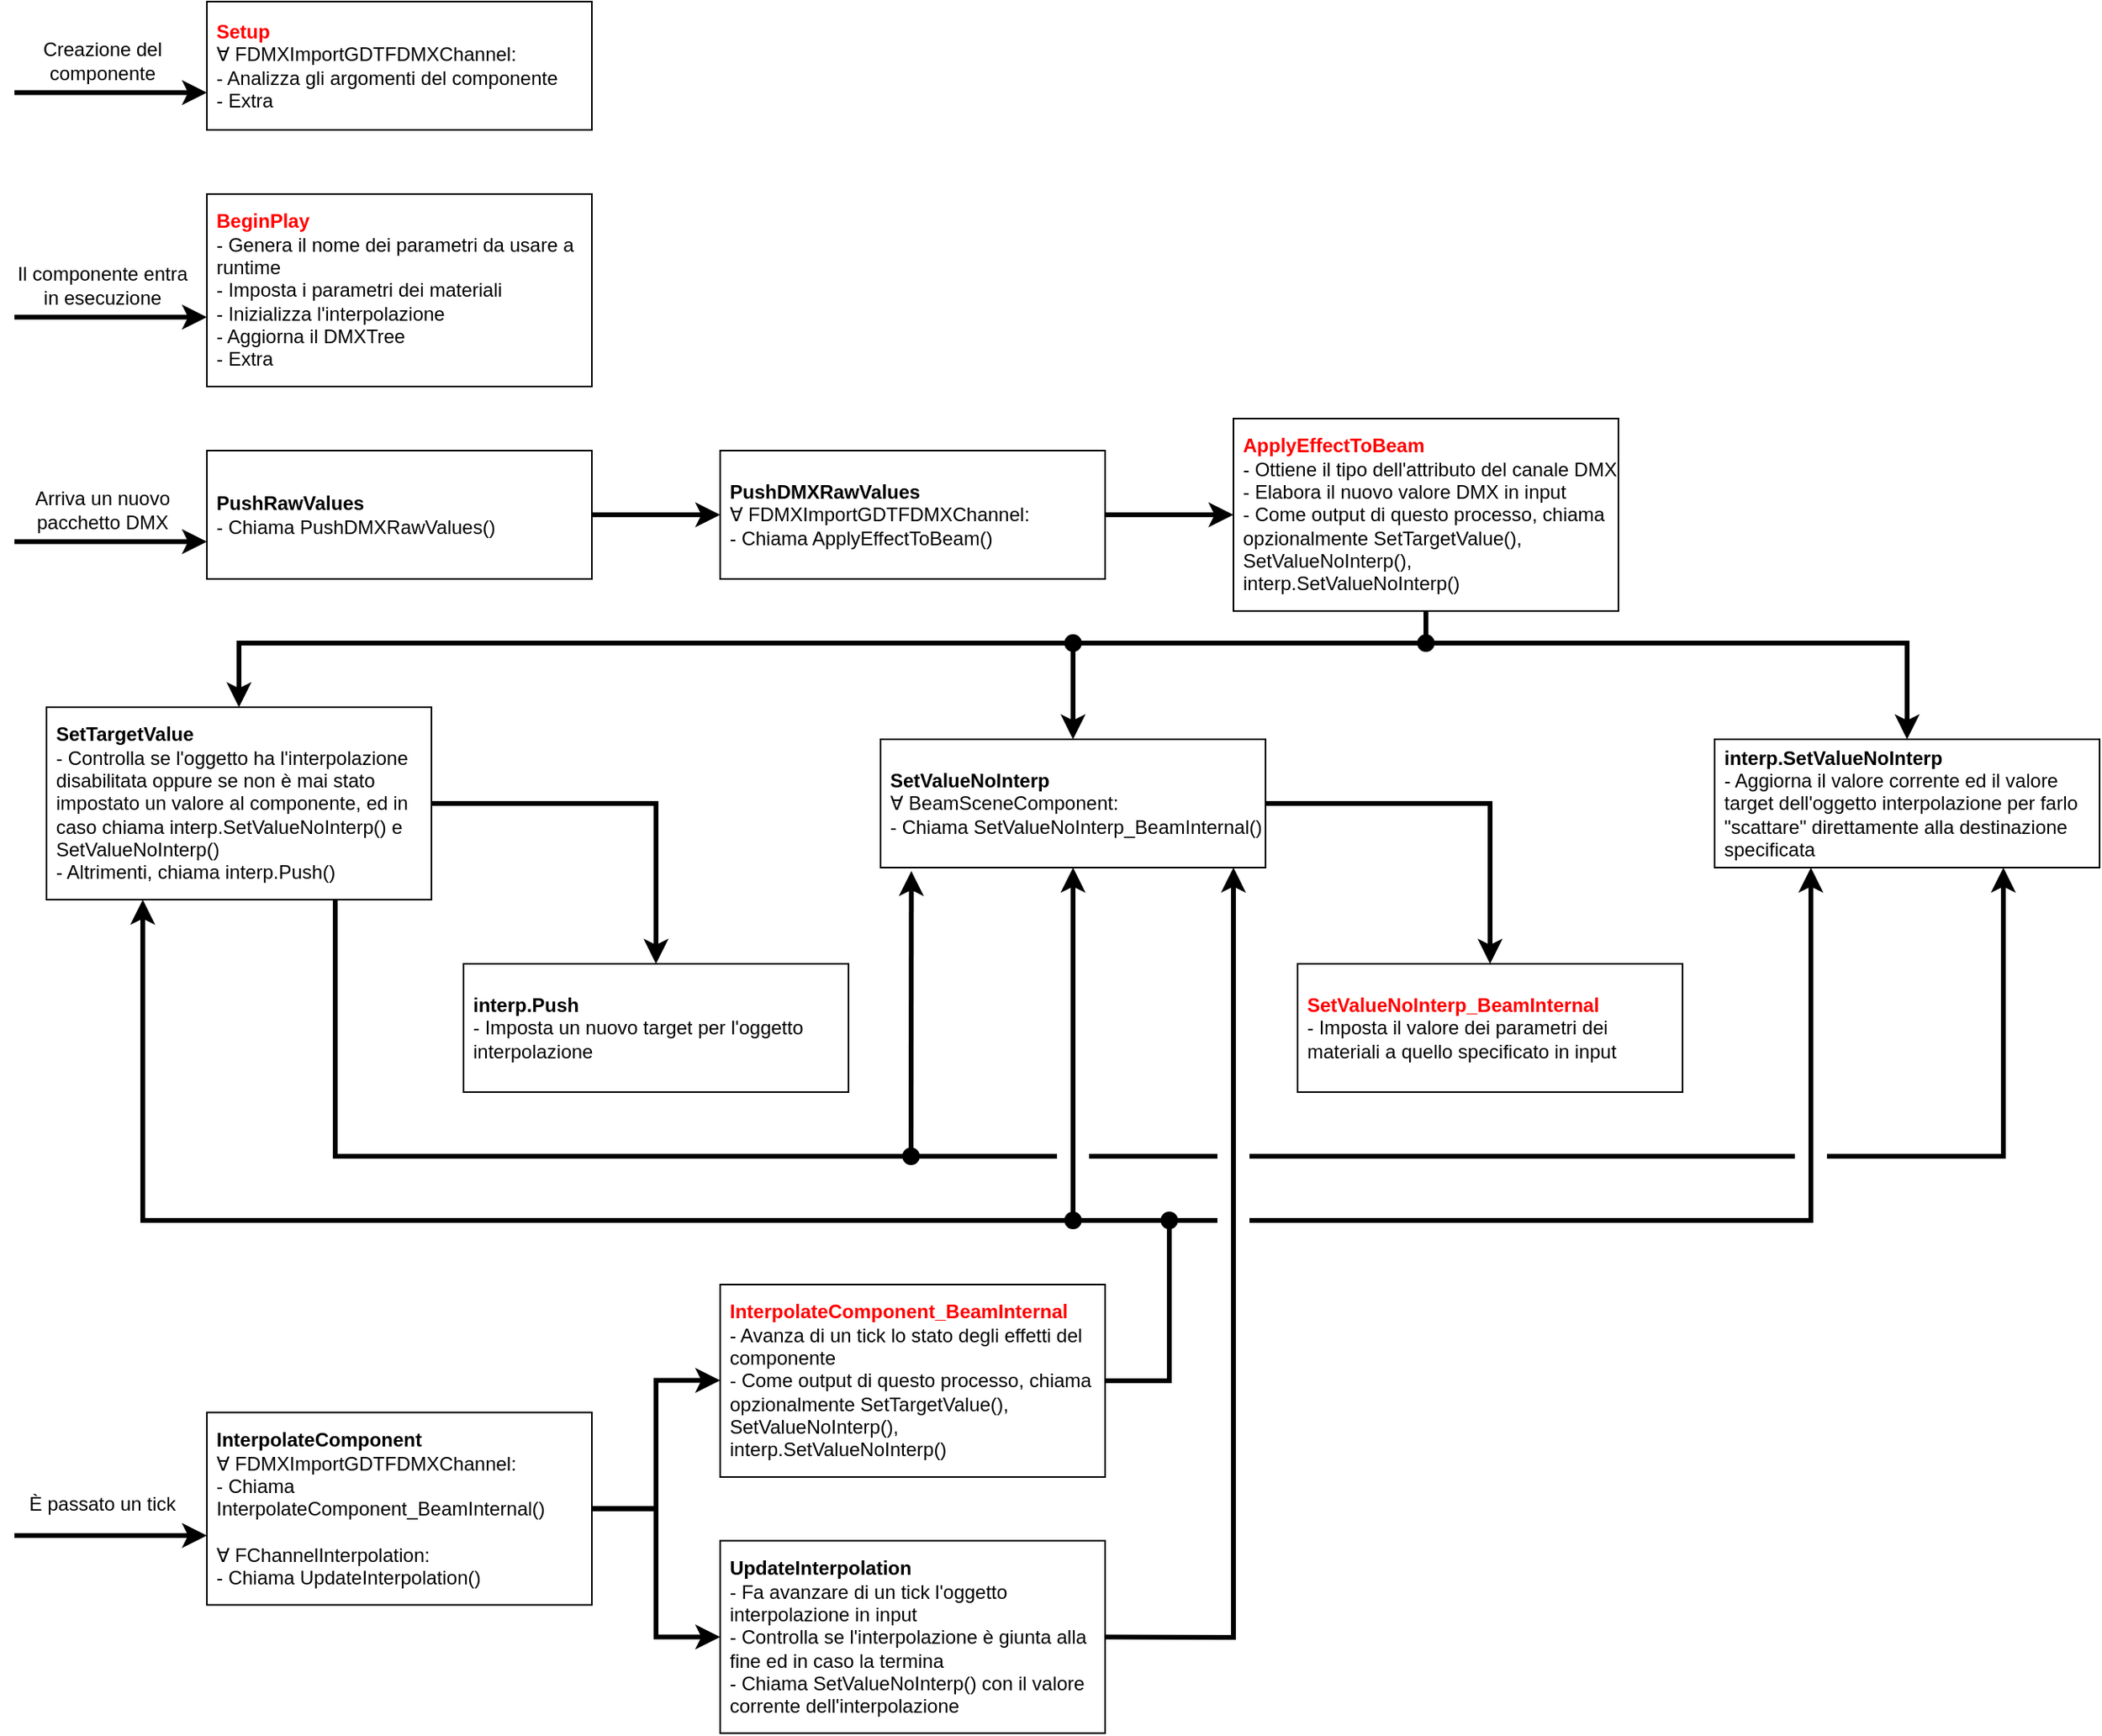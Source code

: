 <mxfile version="20.8.16" type="device"><diagram name="Pagina-1" id="14JaBEt4NpXpTeDEUU11"><mxGraphModel dx="1942" dy="968" grid="1" gridSize="10" guides="1" tooltips="1" connect="1" arrows="1" fold="1" page="1" pageScale="1" pageWidth="1654" pageHeight="1169" math="0" shadow="0"><root><mxCell id="0"/><mxCell id="1" parent="0"/><mxCell id="JII46gTRe-rW66iKD5Sr-41" value="" style="endArrow=classic;html=1;rounded=0;strokeWidth=3;entryX=0.75;entryY=1;entryDx=0;entryDy=0;" parent="1" target="JII46gTRe-rW66iKD5Sr-28" edge="1"><mxGeometry width="50" height="50" relative="1" as="geometry"><mxPoint x="1170" y="800" as="sourcePoint"/><mxPoint x="1500" y="680" as="targetPoint"/><Array as="points"><mxPoint x="1280" y="800"/></Array></mxGeometry></mxCell><mxCell id="JII46gTRe-rW66iKD5Sr-36" value="" style="endArrow=classic;html=1;rounded=0;strokeWidth=3;entryX=0.25;entryY=1;entryDx=0;entryDy=0;" parent="1" target="JII46gTRe-rW66iKD5Sr-28" edge="1"><mxGeometry width="50" height="50" relative="1" as="geometry"><mxPoint x="810" y="840" as="sourcePoint"/><mxPoint x="830" y="570" as="targetPoint"/><Array as="points"><mxPoint x="1160" y="840"/></Array></mxGeometry></mxCell><mxCell id="JII46gTRe-rW66iKD5Sr-1" value="&lt;b&gt;&lt;font color=&quot;#ff0000&quot;&gt;Setup&lt;/font&gt;&lt;/b&gt;&lt;br&gt;∀&lt;span style=&quot;background-color: initial;&quot;&gt;&amp;nbsp;FDMXImportGDTFDMXChannel:&lt;/span&gt;&lt;br&gt;&lt;div style=&quot;&quot;&gt;&lt;span style=&quot;background-color: initial;&quot;&gt;- Analizza gli argomenti del componente&lt;br&gt;- Extra&lt;/span&gt;&lt;/div&gt;" style="rounded=0;whiteSpace=wrap;html=1;align=left;spacingLeft=4;" parent="1" vertex="1"><mxGeometry x="160" y="80" width="240" height="80" as="geometry"/></mxCell><mxCell id="JII46gTRe-rW66iKD5Sr-2" value="&lt;b&gt;&lt;font color=&quot;#ff0000&quot;&gt;BeginPlay&lt;/font&gt;&lt;br&gt;&lt;/b&gt;- Genera il nome dei parametri da usare a runtime&lt;br&gt;&lt;div style=&quot;&quot;&gt;&lt;span style=&quot;background-color: initial;&quot;&gt;- Imposta i parametri dei materiali&lt;br&gt;- Inizializza l'interpolazione&lt;br&gt;- Aggiorna il DMXTree&lt;br&gt;- Extra&lt;/span&gt;&lt;/div&gt;" style="rounded=0;whiteSpace=wrap;html=1;align=left;spacingLeft=4;" parent="1" vertex="1"><mxGeometry x="160" y="200" width="240" height="120" as="geometry"/></mxCell><mxCell id="JII46gTRe-rW66iKD5Sr-3" value="" style="endArrow=classic;html=1;rounded=0;strokeWidth=3;" parent="1" edge="1"><mxGeometry width="50" height="50" relative="1" as="geometry"><mxPoint x="40" y="136.75" as="sourcePoint"/><mxPoint x="160" y="136.75" as="targetPoint"/></mxGeometry></mxCell><mxCell id="JII46gTRe-rW66iKD5Sr-4" value="Creazione del componente" style="text;html=1;strokeColor=none;fillColor=none;align=center;verticalAlign=middle;whiteSpace=wrap;rounded=0;" parent="1" vertex="1"><mxGeometry x="40" y="102.25" width="110" height="30" as="geometry"/></mxCell><mxCell id="JII46gTRe-rW66iKD5Sr-5" value="" style="endArrow=classic;html=1;rounded=0;strokeWidth=3;" parent="1" edge="1"><mxGeometry width="50" height="50" relative="1" as="geometry"><mxPoint x="40" y="276.75" as="sourcePoint"/><mxPoint x="160" y="276.75" as="targetPoint"/></mxGeometry></mxCell><mxCell id="JII46gTRe-rW66iKD5Sr-6" value="Il componente entra in esecuzione" style="text;html=1;strokeColor=none;fillColor=none;align=center;verticalAlign=middle;whiteSpace=wrap;rounded=0;" parent="1" vertex="1"><mxGeometry x="40" y="242.25" width="110" height="30" as="geometry"/></mxCell><mxCell id="JII46gTRe-rW66iKD5Sr-7" value="&lt;b&gt;PushRawValues&lt;br&gt;&lt;/b&gt;- Chiama PushDMXRawValues()" style="rounded=0;whiteSpace=wrap;html=1;align=left;spacingLeft=4;" parent="1" vertex="1"><mxGeometry x="160" y="360" width="240" height="80" as="geometry"/></mxCell><mxCell id="JII46gTRe-rW66iKD5Sr-8" value="" style="endArrow=classic;html=1;rounded=0;strokeWidth=3;" parent="1" edge="1"><mxGeometry width="50" height="50" relative="1" as="geometry"><mxPoint x="40" y="416.75" as="sourcePoint"/><mxPoint x="160" y="416.75" as="targetPoint"/></mxGeometry></mxCell><mxCell id="JII46gTRe-rW66iKD5Sr-9" value="Arriva un nuovo pacchetto DMX" style="text;html=1;strokeColor=none;fillColor=none;align=center;verticalAlign=middle;whiteSpace=wrap;rounded=0;" parent="1" vertex="1"><mxGeometry x="40" y="382.25" width="110" height="30" as="geometry"/></mxCell><mxCell id="JII46gTRe-rW66iKD5Sr-10" value="&lt;b&gt;InterpolateComponent&lt;br&gt;&lt;/b&gt;∀&amp;nbsp;&lt;span style=&quot;background-color: initial;&quot;&gt;FDMXImportGDTFDMXChannel:&lt;/span&gt;&lt;br&gt;&lt;div&gt;&lt;span style=&quot;border-color: var(--border-color); background-color: initial;&quot;&gt;- Chiama InterpolateComponent_BeamInternal()&lt;br&gt;&lt;br&gt;∀&amp;nbsp;FChannelInterpolation:&lt;br&gt;- Chiama UpdateInterpolation()&lt;/span&gt;&lt;/div&gt;" style="rounded=0;whiteSpace=wrap;html=1;align=left;spacingLeft=4;" parent="1" vertex="1"><mxGeometry x="160" y="959.75" width="240" height="120" as="geometry"/></mxCell><mxCell id="JII46gTRe-rW66iKD5Sr-11" value="" style="endArrow=classic;html=1;rounded=0;strokeWidth=3;" parent="1" edge="1"><mxGeometry width="50" height="50" relative="1" as="geometry"><mxPoint x="40" y="1036.5" as="sourcePoint"/><mxPoint x="160" y="1036.5" as="targetPoint"/></mxGeometry></mxCell><mxCell id="JII46gTRe-rW66iKD5Sr-12" value="È passato un tick" style="text;html=1;strokeColor=none;fillColor=none;align=center;verticalAlign=middle;whiteSpace=wrap;rounded=0;" parent="1" vertex="1"><mxGeometry x="40" y="1002" width="110" height="30" as="geometry"/></mxCell><mxCell id="JII46gTRe-rW66iKD5Sr-13" value="&lt;b&gt;PushDMXRawValues&lt;br&gt;&lt;/b&gt;∀&amp;nbsp;FDMXImportGDTFDMXChannel:&lt;br&gt;- Chiama ApplyEffectToBeam()" style="rounded=0;whiteSpace=wrap;html=1;align=left;spacingLeft=4;" parent="1" vertex="1"><mxGeometry x="480" y="360" width="240" height="80" as="geometry"/></mxCell><mxCell id="JII46gTRe-rW66iKD5Sr-14" value="&lt;b&gt;&lt;font color=&quot;#ff0000&quot;&gt;ApplyEffectToBeam&lt;br&gt;&lt;/font&gt;&lt;/b&gt;- Ottiene il tipo dell'attributo del canale DMX&lt;br&gt;- Elabora il nuovo valore DMX in input&lt;br&gt;- Come output di questo processo, chiama opzionalmente SetTargetValue(), SetValueNoInterp(), interp.SetValueNoInterp()" style="rounded=0;whiteSpace=wrap;html=1;align=left;spacingLeft=4;" parent="1" vertex="1"><mxGeometry x="800" y="340" width="240" height="120" as="geometry"/></mxCell><mxCell id="JII46gTRe-rW66iKD5Sr-15" value="" style="endArrow=classic;html=1;rounded=0;strokeWidth=3;exitX=1;exitY=0.5;exitDx=0;exitDy=0;entryX=0;entryY=0.5;entryDx=0;entryDy=0;" parent="1" source="JII46gTRe-rW66iKD5Sr-7" target="JII46gTRe-rW66iKD5Sr-13" edge="1"><mxGeometry width="50" height="50" relative="1" as="geometry"><mxPoint x="420" y="410" as="sourcePoint"/><mxPoint x="470" y="400" as="targetPoint"/></mxGeometry></mxCell><mxCell id="JII46gTRe-rW66iKD5Sr-16" value="" style="endArrow=classic;html=1;rounded=0;strokeWidth=3;exitX=1;exitY=0.5;exitDx=0;exitDy=0;entryX=0;entryY=0.5;entryDx=0;entryDy=0;" parent="1" source="JII46gTRe-rW66iKD5Sr-13" target="JII46gTRe-rW66iKD5Sr-14" edge="1"><mxGeometry width="50" height="50" relative="1" as="geometry"><mxPoint x="680" y="430" as="sourcePoint"/><mxPoint x="760" y="430" as="targetPoint"/></mxGeometry></mxCell><mxCell id="JII46gTRe-rW66iKD5Sr-17" value="&lt;b&gt;&lt;font color=&quot;#ff0000&quot;&gt;InterpolateComponent_BeamInternal&lt;/font&gt;&lt;/b&gt;&lt;br&gt;- Avanza di un tick lo stato degli effetti del componente&lt;br&gt;- Come output di questo processo, chiama opzionalmente SetTargetValue(), SetValueNoInterp(), interp.SetValueNoInterp()" style="rounded=0;whiteSpace=wrap;html=1;align=left;spacingLeft=4;" parent="1" vertex="1"><mxGeometry x="480" y="880" width="240" height="120" as="geometry"/></mxCell><mxCell id="JII46gTRe-rW66iKD5Sr-18" value="&lt;b&gt;UpdateInterpolation&lt;/b&gt;&lt;br&gt;- Fa avanzare di un tick l'oggetto interpolazione in input&lt;br&gt;- Controlla se l'interpolazione è giunta alla fine ed in caso la termina&lt;br&gt;- Chiama SetValueNoInterp() con il valore corrente dell'interpolazione" style="rounded=0;whiteSpace=wrap;html=1;align=left;spacingLeft=4;" parent="1" vertex="1"><mxGeometry x="480" y="1039.75" width="240" height="120" as="geometry"/></mxCell><mxCell id="JII46gTRe-rW66iKD5Sr-19" value="" style="endArrow=classic;html=1;rounded=0;strokeWidth=3;exitX=1;exitY=0.5;exitDx=0;exitDy=0;" parent="1" source="JII46gTRe-rW66iKD5Sr-10" edge="1"><mxGeometry width="50" height="50" relative="1" as="geometry"><mxPoint x="400" y="882" as="sourcePoint"/><mxPoint x="480" y="939.75" as="targetPoint"/><Array as="points"><mxPoint x="440" y="1019.75"/><mxPoint x="440" y="939.75"/></Array></mxGeometry></mxCell><mxCell id="JII46gTRe-rW66iKD5Sr-20" value="" style="endArrow=classic;html=1;rounded=0;strokeWidth=3;exitX=1;exitY=0.5;exitDx=0;exitDy=0;entryX=0;entryY=0.5;entryDx=0;entryDy=0;" parent="1" source="JII46gTRe-rW66iKD5Sr-10" target="JII46gTRe-rW66iKD5Sr-18" edge="1"><mxGeometry width="50" height="50" relative="1" as="geometry"><mxPoint x="410" y="1029.75" as="sourcePoint"/><mxPoint x="490" y="949.75" as="targetPoint"/><Array as="points"><mxPoint x="440" y="1019.75"/><mxPoint x="440" y="1099.75"/></Array></mxGeometry></mxCell><mxCell id="JII46gTRe-rW66iKD5Sr-22" value="&lt;b&gt;SetTargetValue&lt;br&gt;&lt;/b&gt;- Controlla se l'oggetto ha l'interpolazione disabilitata oppure se non è mai stato impostato un valore al componente, ed in caso chiama interp.SetValueNoInterp() e SetValueNoInterp()&lt;br&gt;- Altrimenti, chiama interp.Push()" style="rounded=0;whiteSpace=wrap;html=1;align=left;spacingLeft=4;" parent="1" vertex="1"><mxGeometry x="60" y="520" width="240" height="120" as="geometry"/></mxCell><mxCell id="JII46gTRe-rW66iKD5Sr-23" value="&lt;b&gt;SetValueNoInterp&lt;br&gt;&lt;/b&gt;∀&amp;nbsp;BeamSceneComponent:&lt;br&gt;- Chiama SetValueNoInterp_BeamInternal()" style="rounded=0;whiteSpace=wrap;html=1;align=left;spacingLeft=4;" parent="1" vertex="1"><mxGeometry x="580" y="540" width="240" height="80" as="geometry"/></mxCell><mxCell id="JII46gTRe-rW66iKD5Sr-24" value="&lt;b&gt;&lt;font color=&quot;#ff0000&quot;&gt;SetValueNoInterp_BeamInternal&lt;/font&gt;&lt;br&gt;&lt;/b&gt;- Imposta il valore dei parametri dei materiali a quello specificato in input" style="rounded=0;whiteSpace=wrap;html=1;align=left;spacingLeft=4;" parent="1" vertex="1"><mxGeometry x="840" y="680" width="240" height="80" as="geometry"/></mxCell><mxCell id="JII46gTRe-rW66iKD5Sr-26" value="&lt;b&gt;interp.Push&lt;/b&gt;&lt;br&gt;- Imposta un nuovo target per l'oggetto interpolazione" style="rounded=0;whiteSpace=wrap;html=1;align=left;spacingLeft=4;" parent="1" vertex="1"><mxGeometry x="320" y="680" width="240" height="80" as="geometry"/></mxCell><mxCell id="JII46gTRe-rW66iKD5Sr-27" value="" style="endArrow=classic;html=1;rounded=0;strokeWidth=3;exitX=1;exitY=0.5;exitDx=0;exitDy=0;entryX=0.5;entryY=0;entryDx=0;entryDy=0;" parent="1" source="JII46gTRe-rW66iKD5Sr-22" target="JII46gTRe-rW66iKD5Sr-26" edge="1"><mxGeometry width="50" height="50" relative="1" as="geometry"><mxPoint x="310" y="410" as="sourcePoint"/><mxPoint x="390" y="410" as="targetPoint"/><Array as="points"><mxPoint x="440" y="580"/></Array></mxGeometry></mxCell><mxCell id="JII46gTRe-rW66iKD5Sr-28" value="&lt;b&gt;interp.SetValueNoInterp&lt;br&gt;&lt;/b&gt;- Aggiorna il valore corrente ed il valore target dell'oggetto interpolazione per farlo &quot;scattare&quot; direttamente alla destinazione specificata" style="rounded=0;whiteSpace=wrap;html=1;align=left;spacingLeft=4;" parent="1" vertex="1"><mxGeometry x="1100" y="540" width="240" height="80" as="geometry"/></mxCell><mxCell id="JII46gTRe-rW66iKD5Sr-29" value="" style="endArrow=classic;html=1;rounded=0;strokeWidth=3;exitX=1;exitY=0.5;exitDx=0;exitDy=0;entryX=0.5;entryY=0;entryDx=0;entryDy=0;" parent="1" source="JII46gTRe-rW66iKD5Sr-23" target="JII46gTRe-rW66iKD5Sr-24" edge="1"><mxGeometry width="50" height="50" relative="1" as="geometry"><mxPoint x="940" y="583.0" as="sourcePoint"/><mxPoint x="1020" y="583.0" as="targetPoint"/><Array as="points"><mxPoint x="960" y="580"/></Array></mxGeometry></mxCell><mxCell id="JII46gTRe-rW66iKD5Sr-30" value="" style="endArrow=classic;html=1;rounded=0;strokeWidth=3;exitX=0.5;exitY=1;exitDx=0;exitDy=0;entryX=0.5;entryY=0;entryDx=0;entryDy=0;" parent="1" source="JII46gTRe-rW66iKD5Sr-14" target="JII46gTRe-rW66iKD5Sr-22" edge="1"><mxGeometry width="50" height="50" relative="1" as="geometry"><mxPoint x="410" y="410" as="sourcePoint"/><mxPoint x="490" y="410" as="targetPoint"/><Array as="points"><mxPoint x="920" y="480"/><mxPoint x="180" y="480"/></Array></mxGeometry></mxCell><mxCell id="JII46gTRe-rW66iKD5Sr-31" value="" style="endArrow=classic;html=1;rounded=0;strokeWidth=3;entryX=0.5;entryY=0;entryDx=0;entryDy=0;" parent="1" target="JII46gTRe-rW66iKD5Sr-28" edge="1"><mxGeometry width="50" height="50" relative="1" as="geometry"><mxPoint x="920" y="480" as="sourcePoint"/><mxPoint x="1180" y="500" as="targetPoint"/><Array as="points"><mxPoint x="1220" y="480"/></Array></mxGeometry></mxCell><mxCell id="JII46gTRe-rW66iKD5Sr-32" value="" style="endArrow=classic;html=1;rounded=0;strokeWidth=3;entryX=0.5;entryY=0;entryDx=0;entryDy=0;startArrow=none;" parent="1" source="JII46gTRe-rW66iKD5Sr-46" target="JII46gTRe-rW66iKD5Sr-23" edge="1"><mxGeometry width="50" height="50" relative="1" as="geometry"><mxPoint x="700" y="480" as="sourcePoint"/><mxPoint x="810" y="650" as="targetPoint"/></mxGeometry></mxCell><mxCell id="JII46gTRe-rW66iKD5Sr-33" value="" style="endArrow=classic;html=1;rounded=0;strokeWidth=3;entryX=0.25;entryY=1;entryDx=0;entryDy=0;exitX=1;exitY=0.5;exitDx=0;exitDy=0;" parent="1" source="JII46gTRe-rW66iKD5Sr-17" target="JII46gTRe-rW66iKD5Sr-22" edge="1"><mxGeometry width="50" height="50" relative="1" as="geometry"><mxPoint x="810" y="490" as="sourcePoint"/><mxPoint x="810" y="550" as="targetPoint"/><Array as="points"><mxPoint x="760" y="940"/><mxPoint x="760" y="840"/><mxPoint x="120" y="840"/></Array></mxGeometry></mxCell><mxCell id="JII46gTRe-rW66iKD5Sr-35" value="" style="endArrow=classic;html=1;rounded=0;strokeWidth=3;entryX=0.08;entryY=1.027;entryDx=0;entryDy=0;entryPerimeter=0;" parent="1" target="JII46gTRe-rW66iKD5Sr-23" edge="1"><mxGeometry width="50" height="50" relative="1" as="geometry"><mxPoint x="599" y="800" as="sourcePoint"/><mxPoint x="820" y="560" as="targetPoint"/></mxGeometry></mxCell><mxCell id="JII46gTRe-rW66iKD5Sr-38" value="" style="endArrow=classic;html=1;rounded=0;strokeWidth=3;exitX=1;exitY=0.5;exitDx=0;exitDy=0;" parent="1" source="JII46gTRe-rW66iKD5Sr-18" edge="1"><mxGeometry width="50" height="50" relative="1" as="geometry"><mxPoint x="800" y="720" as="sourcePoint"/><mxPoint x="800" y="620" as="targetPoint"/><Array as="points"><mxPoint x="800" y="1100"/></Array></mxGeometry></mxCell><mxCell id="JII46gTRe-rW66iKD5Sr-42" value="" style="ellipse;whiteSpace=wrap;html=1;aspect=fixed;fontColor=#FF0000;fillColor=#000000;" parent="1" vertex="1"><mxGeometry x="755" y="835" width="10" height="10" as="geometry"/></mxCell><mxCell id="JII46gTRe-rW66iKD5Sr-48" value="" style="ellipse;whiteSpace=wrap;html=1;aspect=fixed;fontColor=#FF0000;fillColor=#000000;" parent="1" vertex="1"><mxGeometry x="915" y="475" width="10" height="10" as="geometry"/></mxCell><mxCell id="JII46gTRe-rW66iKD5Sr-61" value="" style="endArrow=none;html=1;rounded=0;strokeWidth=3;fontColor=#FF0000;" parent="1" edge="1"><mxGeometry width="50" height="50" relative="1" as="geometry"><mxPoint x="810" y="800" as="sourcePoint"/><mxPoint x="1150" y="800" as="targetPoint"/></mxGeometry></mxCell><mxCell id="JII46gTRe-rW66iKD5Sr-63" value="" style="endArrow=classic;html=1;rounded=0;strokeWidth=3;fontColor=#FF0000;entryX=0.5;entryY=1;entryDx=0;entryDy=0;" parent="1" target="JII46gTRe-rW66iKD5Sr-23" edge="1"><mxGeometry width="50" height="50" relative="1" as="geometry"><mxPoint x="700" y="840" as="sourcePoint"/><mxPoint x="410" y="810" as="targetPoint"/></mxGeometry></mxCell><mxCell id="JII46gTRe-rW66iKD5Sr-64" value="" style="endArrow=none;html=1;rounded=0;strokeWidth=3;fontColor=#FF0000;exitX=0.75;exitY=1;exitDx=0;exitDy=0;" parent="1" source="JII46gTRe-rW66iKD5Sr-22" edge="1"><mxGeometry width="50" height="50" relative="1" as="geometry"><mxPoint x="360" y="840" as="sourcePoint"/><mxPoint x="690" y="800" as="targetPoint"/><Array as="points"><mxPoint x="240" y="800"/></Array></mxGeometry></mxCell><mxCell id="B4kg5UtyZTuAPntcLFXY-1" value="" style="endArrow=none;html=1;rounded=0;strokeWidth=3;entryX=0.5;entryY=0;entryDx=0;entryDy=0;startArrow=none;" edge="1" parent="1" target="JII46gTRe-rW66iKD5Sr-46"><mxGeometry width="50" height="50" relative="1" as="geometry"><mxPoint x="700" y="480" as="sourcePoint"/><mxPoint x="700" y="540" as="targetPoint"/></mxGeometry></mxCell><mxCell id="JII46gTRe-rW66iKD5Sr-46" value="" style="ellipse;whiteSpace=wrap;html=1;aspect=fixed;fontColor=#FF0000;fillColor=#000000;" parent="1" vertex="1"><mxGeometry x="695" y="475" width="10" height="10" as="geometry"/></mxCell><mxCell id="B4kg5UtyZTuAPntcLFXY-2" value="" style="endArrow=none;html=1;rounded=0;strokeWidth=3;fontColor=#FF0000;" edge="1" parent="1"><mxGeometry width="50" height="50" relative="1" as="geometry"><mxPoint x="710" y="800" as="sourcePoint"/><mxPoint x="790" y="800" as="targetPoint"/></mxGeometry></mxCell><mxCell id="B4kg5UtyZTuAPntcLFXY-3" value="" style="ellipse;whiteSpace=wrap;html=1;aspect=fixed;fontColor=#FF0000;fillColor=#000000;" vertex="1" parent="1"><mxGeometry x="594" y="795" width="10" height="10" as="geometry"/></mxCell><mxCell id="B4kg5UtyZTuAPntcLFXY-6" value="" style="endArrow=none;html=1;rounded=0;strokeWidth=3;fontColor=#FF0000;" edge="1" parent="1"><mxGeometry width="50" height="50" relative="1" as="geometry"><mxPoint x="720" y="840" as="sourcePoint"/><mxPoint x="790" y="840" as="targetPoint"/></mxGeometry></mxCell><mxCell id="B4kg5UtyZTuAPntcLFXY-7" value="" style="ellipse;whiteSpace=wrap;html=1;aspect=fixed;fontColor=#FF0000;fillColor=#000000;" vertex="1" parent="1"><mxGeometry x="695" y="835" width="10" height="10" as="geometry"/></mxCell></root></mxGraphModel></diagram></mxfile>